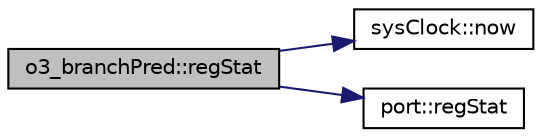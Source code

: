 digraph G
{
  edge [fontname="Helvetica",fontsize="10",labelfontname="Helvetica",labelfontsize="10"];
  node [fontname="Helvetica",fontsize="10",shape=record];
  rankdir=LR;
  Node1 [label="o3_branchPred::regStat",height=0.2,width=0.4,color="black", fillcolor="grey75", style="filled" fontcolor="black"];
  Node1 -> Node2 [color="midnightblue",fontsize="10",style="solid"];
  Node2 [label="sysClock::now",height=0.2,width=0.4,color="black", fillcolor="white", style="filled",URL="$classsysClock.html#af027a57c8bc3d0dab4fe5a0f870b7d20"];
  Node1 -> Node3 [color="midnightblue",fontsize="10",style="solid"];
  Node3 [label="port::regStat",height=0.2,width=0.4,color="black", fillcolor="white", style="filled",URL="$classport.html#a966cfeb3b369ec22e8081275481abe32"];
}
